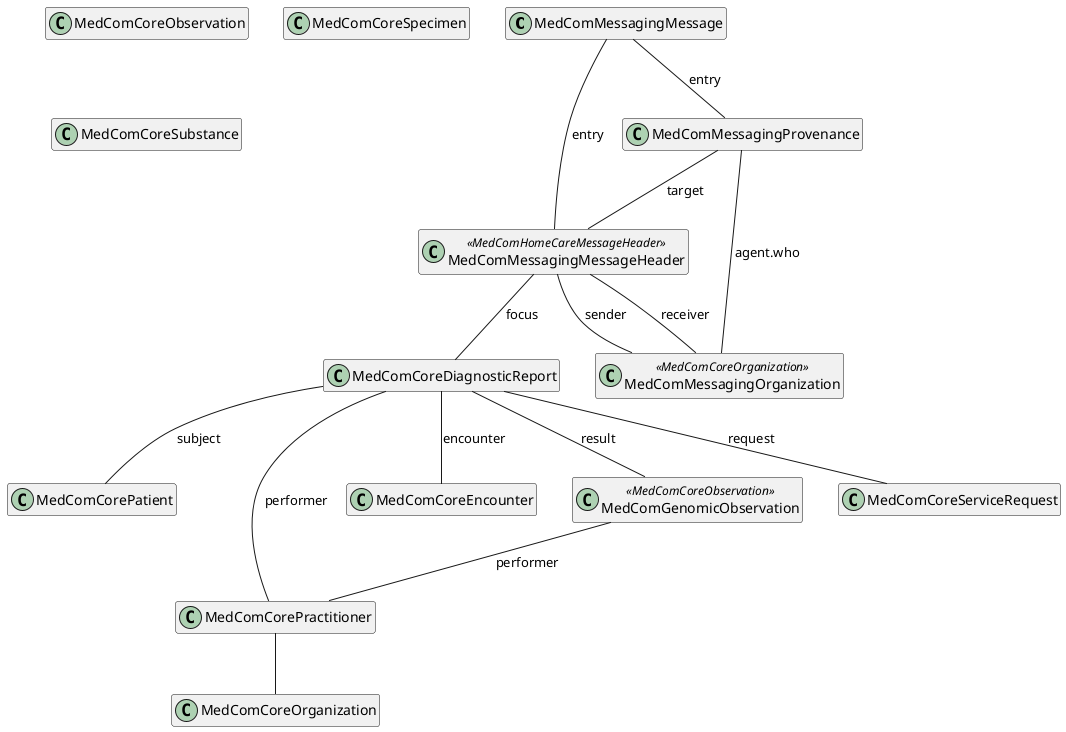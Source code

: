 @startuml HomeCareObservation message

hide empty members

top to bottom direction

class "MedComMessagingMessage" as message
class "MedComMessagingMessageHeader" as messageheader <<MedComHomeCareMessageHeader>>
class "MedComMessagingProvenance" as provenance
class "MedComMessagingOrganization" as messagingOrganization <<MedComCoreOrganization>>
class "MedComCorePatient" as patient
class "MedComCorePractitioner" as author
class "MedComCoreEncounter" as encounter
class "MedComCoreOrganization" as organization
class "MedComCoreDiagnosticReport" as diagnosticReport
class "MedComGenomicObservation" as observation <<MedComCoreObservation>>
class "MedComCoreObservation" as coreobservation 
class "MedComCoreSpecimen" as specimen 
class "MedComCoreServiceRequest" as request
class "MedComCoreSubstance" as substance


message -- messageheader : "entry"
messageheader -- diagnosticReport : "focus"
diagnosticReport -- patient : "subject"
message -- provenance : "entry"
provenance -- messageheader : "target" 
provenance -- messagingOrganization : "agent.who"
diagnosticReport -- encounter : "encounter"
diagnosticReport -- request: "request"
diagnosticReport -- author: "performer"
diagnosticReport -- observation : "result"
observation -- author:"performer"
author -- organization
messageheader -- messagingOrganization : "receiver"
messageheader -- messagingOrganization : "sender"

@enduml